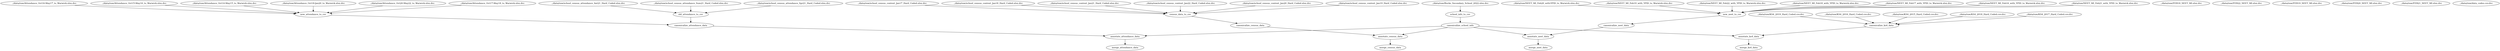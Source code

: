 strict digraph  {
"new_attendance_to_csv";
"../data/raw/school_census_context_Jan20_Hard_Coded.xlsx.dvc";
"annotate_attendance_data";
"../data/raw/NEET_MI_Feb19_with_YPID_to_Warwick.xlsx.dvc";
"../data/raw/school_census_attendance_Aut21_Hard_Coded.xlsx.dvc";
"../data/raw/NEET_MI_Feb22_with_YPID_to_Warwick.xlsx.dvc";
"../data/raw/KS4_2019_Hard_Coded.csv.dvc";
"../data/raw/school_census_context_Jan19_Hard_Coded.xlsx.dvc";
"../data/raw/FEB18_NEET_MI.xlsx.dvc";
"new_neet_to_csv";
"../data/raw/FEB22_NEET_MI.xlsx.dvc";
"../data/raw/school_census_context_Jan17_Hard_Coded.xlsx.dvc";
"../data/raw/NEET_MI_Feb18_with_YPID_to_Warwick.xlsx.dvc";
"annotate_census_data";
"merge_neet_data";
"../data/raw/NEET_MI_Feb17_with_YPID_to_Warwick.xlsx.dvc";
"annotate_neet_data";
"canonicalize_attendance_data";
"../data/raw/KS4_2016_Hard_Coded.csv.dvc";
"../data/raw/KS4_2015_Hard_Coded.csv.dvc";
"../data/raw/Attendance_Oct18-Jan20_to_Warwick.xlsx.dvc";
"merge_attendance_data";
"../data/raw/Bucks_Secondary_School_2022.xlsx.dvc";
"../data/raw/NEET_MI_Feb16_with_YPID_to_Warwick.xlsx.dvc";
"../data/raw/school_census_context_Jan18_Hard_Coded.xlsx.dvc";
"../data/raw/NEET_MI_Feb21_with_YPID_to_Warwick.xlsx.dvc";
"../data/raw/FEB19_NEET_MI.xlsx.dvc";
"census_data_to_csv";
"../data/raw/Attendance_Oct20-May22_to_Warwick.xlsx.dvc";
"../data/raw/KS4_2018_Hard_Coded.csv.dvc";
"../data/raw/school_census_context_Jan21_Hard_Coded.xlsx.dvc";
"../data/raw/Attendance_Oct17-May18_to_Warwick.xlsx.dvc";
"canonicalize_census_data";
"../data/raw/FEB20_NEET_MI.xlsx.dvc";
"../data/raw/Attendance_Oct16-May17_to_Warwick.xlsx.dvc";
"../data/raw/school_census_attendance_Sum21_Hard_Coded.xlsx.dvc";
"school_info_to_csv";
"../data/raw/NEET_MI_Feb20_with-YPID_to_Warwick.xlsx.dvc";
"../data/raw/KS4_2017_Hard_Coded.csv.dvc";
"../data/raw/FEB21_NEET_MI.xlsx.dvc";
"../data/raw/data_codes.csv.dvc";
"canonicalize_neet_data";
"canonicalize_school_info";
"annotate_ks4_data";
"old_attendance_to_csv";
"canonicalize_ks4_data";
"../data/raw/Attendance_Oct15-May16_to_Warwick.xlsx.dvc";
"../data/raw/school_census_context_Jan22_Hard_Coded.xlsx.dvc";
"../data/raw/Attendance_Oct14-May15_to_Warwick.xlsx.dvc";
"../data/raw/school_census_attendance_Spr21_Hard_Coded.xlsx.dvc";
"merge_ks4_data";
"merge_census_data";
"new_attendance_to_csv" -> "canonicalize_attendance_data";
"../data/raw/school_census_context_Jan20_Hard_Coded.xlsx.dvc" -> "census_data_to_csv";
"annotate_attendance_data" -> "merge_attendance_data";
"../data/raw/NEET_MI_Feb19_with_YPID_to_Warwick.xlsx.dvc" -> "new_neet_to_csv";
"../data/raw/school_census_attendance_Aut21_Hard_Coded.xlsx.dvc" -> "old_attendance_to_csv";
"../data/raw/NEET_MI_Feb22_with_YPID_to_Warwick.xlsx.dvc" -> "new_neet_to_csv";
"../data/raw/KS4_2019_Hard_Coded.csv.dvc" -> "canonicalize_ks4_data";
"../data/raw/school_census_context_Jan19_Hard_Coded.xlsx.dvc" -> "census_data_to_csv";
"new_neet_to_csv" -> "canonicalize_neet_data";
"../data/raw/school_census_context_Jan17_Hard_Coded.xlsx.dvc" -> "census_data_to_csv";
"../data/raw/NEET_MI_Feb18_with_YPID_to_Warwick.xlsx.dvc" -> "new_neet_to_csv";
"annotate_census_data" -> "merge_census_data";
"../data/raw/NEET_MI_Feb17_with_YPID_to_Warwick.xlsx.dvc" -> "new_neet_to_csv";
"annotate_neet_data" -> "merge_neet_data";
"canonicalize_attendance_data" -> "annotate_attendance_data";
"../data/raw/KS4_2016_Hard_Coded.csv.dvc" -> "canonicalize_ks4_data";
"../data/raw/KS4_2015_Hard_Coded.csv.dvc" -> "canonicalize_ks4_data";
"../data/raw/Attendance_Oct18-Jan20_to_Warwick.xlsx.dvc" -> "new_attendance_to_csv";
"../data/raw/Bucks_Secondary_School_2022.xlsx.dvc" -> "school_info_to_csv";
"../data/raw/NEET_MI_Feb16_with_YPID_to_Warwick.xlsx.dvc" -> "new_neet_to_csv";
"../data/raw/school_census_context_Jan18_Hard_Coded.xlsx.dvc" -> "census_data_to_csv";
"../data/raw/NEET_MI_Feb21_with_YPID_to_Warwick.xlsx.dvc" -> "new_neet_to_csv";
"census_data_to_csv" -> "canonicalize_census_data";
"../data/raw/Attendance_Oct20-May22_to_Warwick.xlsx.dvc" -> "new_attendance_to_csv";
"../data/raw/KS4_2018_Hard_Coded.csv.dvc" -> "canonicalize_ks4_data";
"../data/raw/school_census_context_Jan21_Hard_Coded.xlsx.dvc" -> "census_data_to_csv";
"../data/raw/Attendance_Oct17-May18_to_Warwick.xlsx.dvc" -> "new_attendance_to_csv";
"canonicalize_census_data" -> "annotate_census_data";
"../data/raw/Attendance_Oct16-May17_to_Warwick.xlsx.dvc" -> "new_attendance_to_csv";
"../data/raw/school_census_attendance_Sum21_Hard_Coded.xlsx.dvc" -> "old_attendance_to_csv";
"school_info_to_csv" -> "canonicalize_school_info";
"../data/raw/NEET_MI_Feb20_with-YPID_to_Warwick.xlsx.dvc" -> "new_neet_to_csv";
"../data/raw/KS4_2017_Hard_Coded.csv.dvc" -> "canonicalize_ks4_data";
"canonicalize_neet_data" -> "annotate_neet_data";
"canonicalize_school_info" -> "annotate_attendance_data";
"canonicalize_school_info" -> "annotate_census_data";
"canonicalize_school_info" -> "annotate_neet_data";
"canonicalize_school_info" -> "annotate_ks4_data";
"annotate_ks4_data" -> "merge_ks4_data";
"old_attendance_to_csv" -> "canonicalize_attendance_data";
"canonicalize_ks4_data" -> "annotate_ks4_data";
"../data/raw/Attendance_Oct15-May16_to_Warwick.xlsx.dvc" -> "new_attendance_to_csv";
"../data/raw/school_census_context_Jan22_Hard_Coded.xlsx.dvc" -> "census_data_to_csv";
"../data/raw/Attendance_Oct14-May15_to_Warwick.xlsx.dvc" -> "new_attendance_to_csv";
"../data/raw/school_census_attendance_Spr21_Hard_Coded.xlsx.dvc" -> "old_attendance_to_csv";
}

